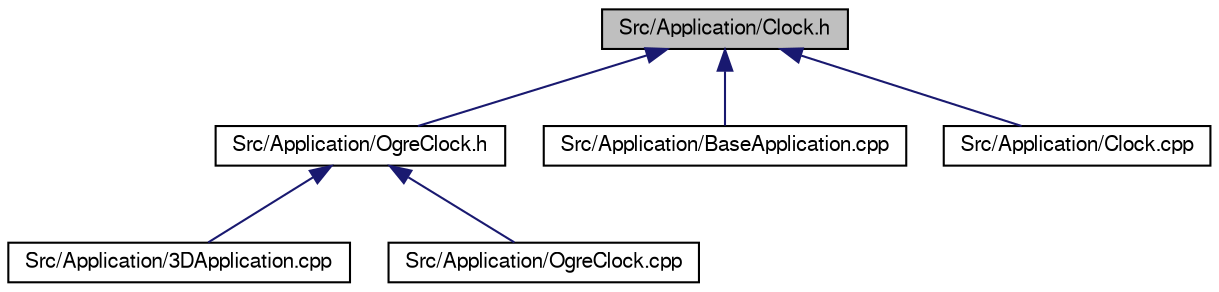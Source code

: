 digraph "Src/Application/Clock.h"
{
  edge [fontname="FreeSans",fontsize="10",labelfontname="FreeSans",labelfontsize="10"];
  node [fontname="FreeSans",fontsize="10",shape=record];
  Node1 [label="Src/Application/Clock.h",height=0.2,width=0.4,color="black", fillcolor="grey75", style="filled", fontcolor="black"];
  Node1 -> Node2 [dir="back",color="midnightblue",fontsize="10",style="solid",fontname="FreeSans"];
  Node2 [label="Src/Application/OgreClock.h",height=0.2,width=0.4,color="black", fillcolor="white", style="filled",URL="$_ogre_clock_8h.html",tooltip="Contiene la declaración de un temporizador basado en Ogre. "];
  Node2 -> Node3 [dir="back",color="midnightblue",fontsize="10",style="solid",fontname="FreeSans"];
  Node3 [label="Src/Application/3DApplication.cpp",height=0.2,width=0.4,color="black", fillcolor="white", style="filled",URL="$3_d_application_8cpp.html",tooltip="Contiene la implementación de la clase aplicacion para aplicaciones basadas en Ogre. "];
  Node2 -> Node4 [dir="back",color="midnightblue",fontsize="10",style="solid",fontname="FreeSans"];
  Node4 [label="Src/Application/OgreClock.cpp",height=0.2,width=0.4,color="black", fillcolor="white", style="filled",URL="$_ogre_clock_8cpp.html",tooltip="Contiene la implementación de un interfaz para un temporizador. "];
  Node1 -> Node5 [dir="back",color="midnightblue",fontsize="10",style="solid",fontname="FreeSans"];
  Node5 [label="Src/Application/BaseApplication.cpp",height=0.2,width=0.4,color="black", fillcolor="white", style="filled",URL="$_base_application_8cpp.html",tooltip="Contiene la implementaciï¿œn de la clase aplicacion, que maneja la ejecuciï¿œn de todo el juego..."];
  Node1 -> Node6 [dir="back",color="midnightblue",fontsize="10",style="solid",fontname="FreeSans"];
  Node6 [label="Src/Application/Clock.cpp",height=0.2,width=0.4,color="black", fillcolor="white", style="filled",URL="$_clock_8cpp.html",tooltip="Contiene la implementación de un interfaz para un temporizador. "];
}
